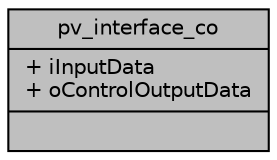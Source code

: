 digraph "pv_interface_co"
{
  edge [fontname="Helvetica",fontsize="10",labelfontname="Helvetica",labelfontsize="10"];
  node [fontname="Helvetica",fontsize="10",shape=record];
  Node1 [label="{pv_interface_co\n|+ iInputData\l+ oControlOutputData\l|}",height=0.2,width=0.4,color="black", fillcolor="grey75", style="filled" fontcolor="black"];
}
